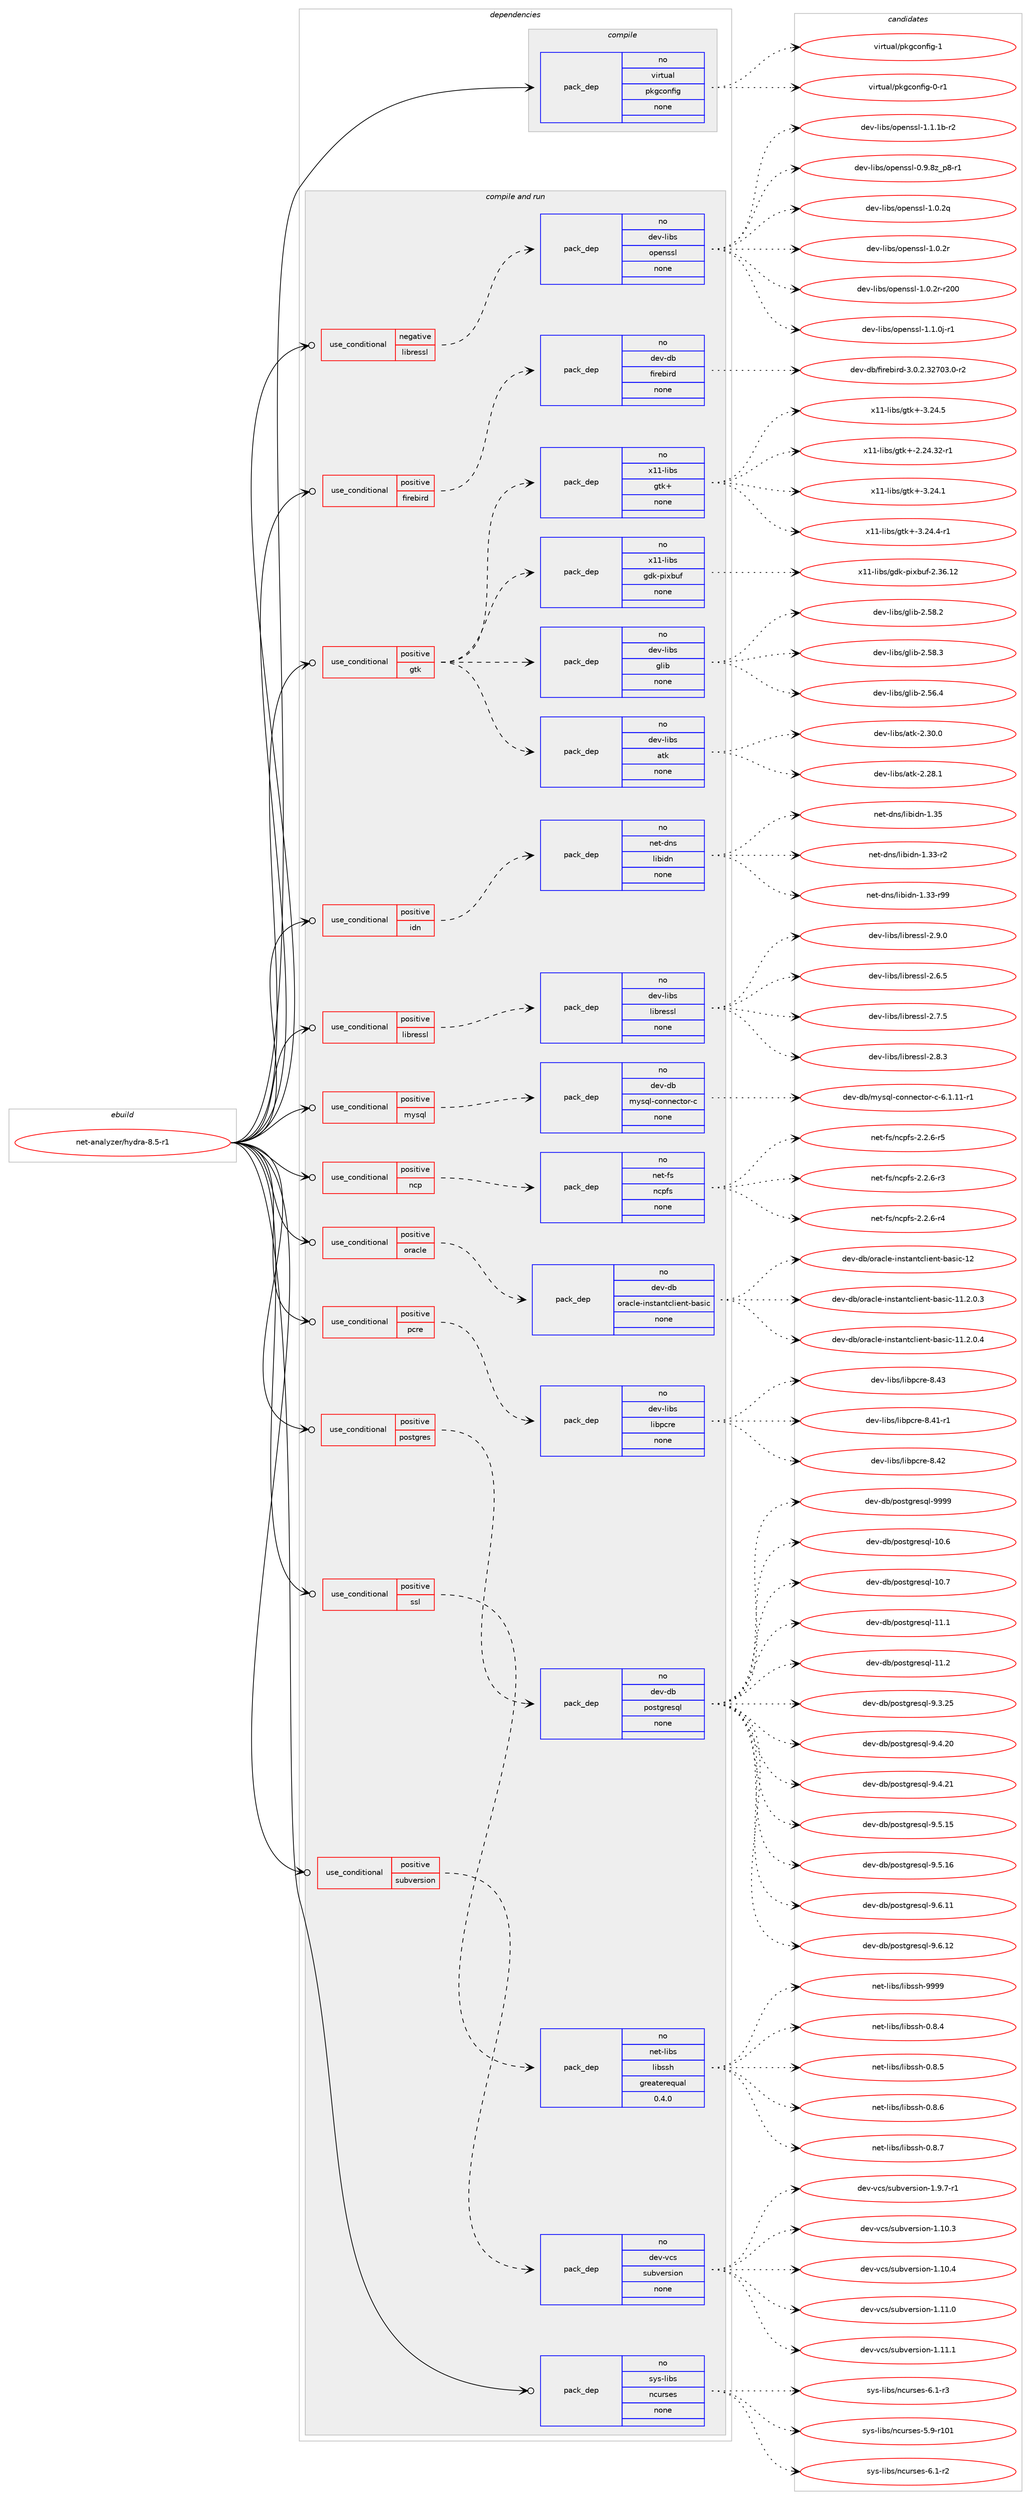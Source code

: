 digraph prolog {

# *************
# Graph options
# *************

newrank=true;
concentrate=true;
compound=true;
graph [rankdir=LR,fontname=Helvetica,fontsize=10,ranksep=1.5];#, ranksep=2.5, nodesep=0.2];
edge  [arrowhead=vee];
node  [fontname=Helvetica,fontsize=10];

# **********
# The ebuild
# **********

subgraph cluster_leftcol {
color=gray;
rank=same;
label=<<i>ebuild</i>>;
id [label="net-analyzer/hydra-8.5-r1", color=red, width=4, href="../net-analyzer/hydra-8.5-r1.svg"];
}

# ****************
# The dependencies
# ****************

subgraph cluster_midcol {
color=gray;
label=<<i>dependencies</i>>;
subgraph cluster_compile {
fillcolor="#eeeeee";
style=filled;
label=<<i>compile</i>>;
subgraph pack1174645 {
dependency1642972 [label=<<TABLE BORDER="0" CELLBORDER="1" CELLSPACING="0" CELLPADDING="4" WIDTH="220"><TR><TD ROWSPAN="6" CELLPADDING="30">pack_dep</TD></TR><TR><TD WIDTH="110">no</TD></TR><TR><TD>virtual</TD></TR><TR><TD>pkgconfig</TD></TR><TR><TD>none</TD></TR><TR><TD></TD></TR></TABLE>>, shape=none, color=blue];
}
id:e -> dependency1642972:w [weight=20,style="solid",arrowhead="vee"];
}
subgraph cluster_compileandrun {
fillcolor="#eeeeee";
style=filled;
label=<<i>compile and run</i>>;
subgraph cond441787 {
dependency1642973 [label=<<TABLE BORDER="0" CELLBORDER="1" CELLSPACING="0" CELLPADDING="4"><TR><TD ROWSPAN="3" CELLPADDING="10">use_conditional</TD></TR><TR><TD>negative</TD></TR><TR><TD>libressl</TD></TR></TABLE>>, shape=none, color=red];
subgraph pack1174646 {
dependency1642974 [label=<<TABLE BORDER="0" CELLBORDER="1" CELLSPACING="0" CELLPADDING="4" WIDTH="220"><TR><TD ROWSPAN="6" CELLPADDING="30">pack_dep</TD></TR><TR><TD WIDTH="110">no</TD></TR><TR><TD>dev-libs</TD></TR><TR><TD>openssl</TD></TR><TR><TD>none</TD></TR><TR><TD></TD></TR></TABLE>>, shape=none, color=blue];
}
dependency1642973:e -> dependency1642974:w [weight=20,style="dashed",arrowhead="vee"];
}
id:e -> dependency1642973:w [weight=20,style="solid",arrowhead="odotvee"];
subgraph cond441788 {
dependency1642975 [label=<<TABLE BORDER="0" CELLBORDER="1" CELLSPACING="0" CELLPADDING="4"><TR><TD ROWSPAN="3" CELLPADDING="10">use_conditional</TD></TR><TR><TD>positive</TD></TR><TR><TD>firebird</TD></TR></TABLE>>, shape=none, color=red];
subgraph pack1174647 {
dependency1642976 [label=<<TABLE BORDER="0" CELLBORDER="1" CELLSPACING="0" CELLPADDING="4" WIDTH="220"><TR><TD ROWSPAN="6" CELLPADDING="30">pack_dep</TD></TR><TR><TD WIDTH="110">no</TD></TR><TR><TD>dev-db</TD></TR><TR><TD>firebird</TD></TR><TR><TD>none</TD></TR><TR><TD></TD></TR></TABLE>>, shape=none, color=blue];
}
dependency1642975:e -> dependency1642976:w [weight=20,style="dashed",arrowhead="vee"];
}
id:e -> dependency1642975:w [weight=20,style="solid",arrowhead="odotvee"];
subgraph cond441789 {
dependency1642977 [label=<<TABLE BORDER="0" CELLBORDER="1" CELLSPACING="0" CELLPADDING="4"><TR><TD ROWSPAN="3" CELLPADDING="10">use_conditional</TD></TR><TR><TD>positive</TD></TR><TR><TD>gtk</TD></TR></TABLE>>, shape=none, color=red];
subgraph pack1174648 {
dependency1642978 [label=<<TABLE BORDER="0" CELLBORDER="1" CELLSPACING="0" CELLPADDING="4" WIDTH="220"><TR><TD ROWSPAN="6" CELLPADDING="30">pack_dep</TD></TR><TR><TD WIDTH="110">no</TD></TR><TR><TD>dev-libs</TD></TR><TR><TD>atk</TD></TR><TR><TD>none</TD></TR><TR><TD></TD></TR></TABLE>>, shape=none, color=blue];
}
dependency1642977:e -> dependency1642978:w [weight=20,style="dashed",arrowhead="vee"];
subgraph pack1174649 {
dependency1642979 [label=<<TABLE BORDER="0" CELLBORDER="1" CELLSPACING="0" CELLPADDING="4" WIDTH="220"><TR><TD ROWSPAN="6" CELLPADDING="30">pack_dep</TD></TR><TR><TD WIDTH="110">no</TD></TR><TR><TD>dev-libs</TD></TR><TR><TD>glib</TD></TR><TR><TD>none</TD></TR><TR><TD></TD></TR></TABLE>>, shape=none, color=blue];
}
dependency1642977:e -> dependency1642979:w [weight=20,style="dashed",arrowhead="vee"];
subgraph pack1174650 {
dependency1642980 [label=<<TABLE BORDER="0" CELLBORDER="1" CELLSPACING="0" CELLPADDING="4" WIDTH="220"><TR><TD ROWSPAN="6" CELLPADDING="30">pack_dep</TD></TR><TR><TD WIDTH="110">no</TD></TR><TR><TD>x11-libs</TD></TR><TR><TD>gdk-pixbuf</TD></TR><TR><TD>none</TD></TR><TR><TD></TD></TR></TABLE>>, shape=none, color=blue];
}
dependency1642977:e -> dependency1642980:w [weight=20,style="dashed",arrowhead="vee"];
subgraph pack1174651 {
dependency1642981 [label=<<TABLE BORDER="0" CELLBORDER="1" CELLSPACING="0" CELLPADDING="4" WIDTH="220"><TR><TD ROWSPAN="6" CELLPADDING="30">pack_dep</TD></TR><TR><TD WIDTH="110">no</TD></TR><TR><TD>x11-libs</TD></TR><TR><TD>gtk+</TD></TR><TR><TD>none</TD></TR><TR><TD></TD></TR></TABLE>>, shape=none, color=blue];
}
dependency1642977:e -> dependency1642981:w [weight=20,style="dashed",arrowhead="vee"];
}
id:e -> dependency1642977:w [weight=20,style="solid",arrowhead="odotvee"];
subgraph cond441790 {
dependency1642982 [label=<<TABLE BORDER="0" CELLBORDER="1" CELLSPACING="0" CELLPADDING="4"><TR><TD ROWSPAN="3" CELLPADDING="10">use_conditional</TD></TR><TR><TD>positive</TD></TR><TR><TD>idn</TD></TR></TABLE>>, shape=none, color=red];
subgraph pack1174652 {
dependency1642983 [label=<<TABLE BORDER="0" CELLBORDER="1" CELLSPACING="0" CELLPADDING="4" WIDTH="220"><TR><TD ROWSPAN="6" CELLPADDING="30">pack_dep</TD></TR><TR><TD WIDTH="110">no</TD></TR><TR><TD>net-dns</TD></TR><TR><TD>libidn</TD></TR><TR><TD>none</TD></TR><TR><TD></TD></TR></TABLE>>, shape=none, color=blue];
}
dependency1642982:e -> dependency1642983:w [weight=20,style="dashed",arrowhead="vee"];
}
id:e -> dependency1642982:w [weight=20,style="solid",arrowhead="odotvee"];
subgraph cond441791 {
dependency1642984 [label=<<TABLE BORDER="0" CELLBORDER="1" CELLSPACING="0" CELLPADDING="4"><TR><TD ROWSPAN="3" CELLPADDING="10">use_conditional</TD></TR><TR><TD>positive</TD></TR><TR><TD>libressl</TD></TR></TABLE>>, shape=none, color=red];
subgraph pack1174653 {
dependency1642985 [label=<<TABLE BORDER="0" CELLBORDER="1" CELLSPACING="0" CELLPADDING="4" WIDTH="220"><TR><TD ROWSPAN="6" CELLPADDING="30">pack_dep</TD></TR><TR><TD WIDTH="110">no</TD></TR><TR><TD>dev-libs</TD></TR><TR><TD>libressl</TD></TR><TR><TD>none</TD></TR><TR><TD></TD></TR></TABLE>>, shape=none, color=blue];
}
dependency1642984:e -> dependency1642985:w [weight=20,style="dashed",arrowhead="vee"];
}
id:e -> dependency1642984:w [weight=20,style="solid",arrowhead="odotvee"];
subgraph cond441792 {
dependency1642986 [label=<<TABLE BORDER="0" CELLBORDER="1" CELLSPACING="0" CELLPADDING="4"><TR><TD ROWSPAN="3" CELLPADDING="10">use_conditional</TD></TR><TR><TD>positive</TD></TR><TR><TD>mysql</TD></TR></TABLE>>, shape=none, color=red];
subgraph pack1174654 {
dependency1642987 [label=<<TABLE BORDER="0" CELLBORDER="1" CELLSPACING="0" CELLPADDING="4" WIDTH="220"><TR><TD ROWSPAN="6" CELLPADDING="30">pack_dep</TD></TR><TR><TD WIDTH="110">no</TD></TR><TR><TD>dev-db</TD></TR><TR><TD>mysql-connector-c</TD></TR><TR><TD>none</TD></TR><TR><TD></TD></TR></TABLE>>, shape=none, color=blue];
}
dependency1642986:e -> dependency1642987:w [weight=20,style="dashed",arrowhead="vee"];
}
id:e -> dependency1642986:w [weight=20,style="solid",arrowhead="odotvee"];
subgraph cond441793 {
dependency1642988 [label=<<TABLE BORDER="0" CELLBORDER="1" CELLSPACING="0" CELLPADDING="4"><TR><TD ROWSPAN="3" CELLPADDING="10">use_conditional</TD></TR><TR><TD>positive</TD></TR><TR><TD>ncp</TD></TR></TABLE>>, shape=none, color=red];
subgraph pack1174655 {
dependency1642989 [label=<<TABLE BORDER="0" CELLBORDER="1" CELLSPACING="0" CELLPADDING="4" WIDTH="220"><TR><TD ROWSPAN="6" CELLPADDING="30">pack_dep</TD></TR><TR><TD WIDTH="110">no</TD></TR><TR><TD>net-fs</TD></TR><TR><TD>ncpfs</TD></TR><TR><TD>none</TD></TR><TR><TD></TD></TR></TABLE>>, shape=none, color=blue];
}
dependency1642988:e -> dependency1642989:w [weight=20,style="dashed",arrowhead="vee"];
}
id:e -> dependency1642988:w [weight=20,style="solid",arrowhead="odotvee"];
subgraph cond441794 {
dependency1642990 [label=<<TABLE BORDER="0" CELLBORDER="1" CELLSPACING="0" CELLPADDING="4"><TR><TD ROWSPAN="3" CELLPADDING="10">use_conditional</TD></TR><TR><TD>positive</TD></TR><TR><TD>oracle</TD></TR></TABLE>>, shape=none, color=red];
subgraph pack1174656 {
dependency1642991 [label=<<TABLE BORDER="0" CELLBORDER="1" CELLSPACING="0" CELLPADDING="4" WIDTH="220"><TR><TD ROWSPAN="6" CELLPADDING="30">pack_dep</TD></TR><TR><TD WIDTH="110">no</TD></TR><TR><TD>dev-db</TD></TR><TR><TD>oracle-instantclient-basic</TD></TR><TR><TD>none</TD></TR><TR><TD></TD></TR></TABLE>>, shape=none, color=blue];
}
dependency1642990:e -> dependency1642991:w [weight=20,style="dashed",arrowhead="vee"];
}
id:e -> dependency1642990:w [weight=20,style="solid",arrowhead="odotvee"];
subgraph cond441795 {
dependency1642992 [label=<<TABLE BORDER="0" CELLBORDER="1" CELLSPACING="0" CELLPADDING="4"><TR><TD ROWSPAN="3" CELLPADDING="10">use_conditional</TD></TR><TR><TD>positive</TD></TR><TR><TD>pcre</TD></TR></TABLE>>, shape=none, color=red];
subgraph pack1174657 {
dependency1642993 [label=<<TABLE BORDER="0" CELLBORDER="1" CELLSPACING="0" CELLPADDING="4" WIDTH="220"><TR><TD ROWSPAN="6" CELLPADDING="30">pack_dep</TD></TR><TR><TD WIDTH="110">no</TD></TR><TR><TD>dev-libs</TD></TR><TR><TD>libpcre</TD></TR><TR><TD>none</TD></TR><TR><TD></TD></TR></TABLE>>, shape=none, color=blue];
}
dependency1642992:e -> dependency1642993:w [weight=20,style="dashed",arrowhead="vee"];
}
id:e -> dependency1642992:w [weight=20,style="solid",arrowhead="odotvee"];
subgraph cond441796 {
dependency1642994 [label=<<TABLE BORDER="0" CELLBORDER="1" CELLSPACING="0" CELLPADDING="4"><TR><TD ROWSPAN="3" CELLPADDING="10">use_conditional</TD></TR><TR><TD>positive</TD></TR><TR><TD>postgres</TD></TR></TABLE>>, shape=none, color=red];
subgraph pack1174658 {
dependency1642995 [label=<<TABLE BORDER="0" CELLBORDER="1" CELLSPACING="0" CELLPADDING="4" WIDTH="220"><TR><TD ROWSPAN="6" CELLPADDING="30">pack_dep</TD></TR><TR><TD WIDTH="110">no</TD></TR><TR><TD>dev-db</TD></TR><TR><TD>postgresql</TD></TR><TR><TD>none</TD></TR><TR><TD></TD></TR></TABLE>>, shape=none, color=blue];
}
dependency1642994:e -> dependency1642995:w [weight=20,style="dashed",arrowhead="vee"];
}
id:e -> dependency1642994:w [weight=20,style="solid",arrowhead="odotvee"];
subgraph cond441797 {
dependency1642996 [label=<<TABLE BORDER="0" CELLBORDER="1" CELLSPACING="0" CELLPADDING="4"><TR><TD ROWSPAN="3" CELLPADDING="10">use_conditional</TD></TR><TR><TD>positive</TD></TR><TR><TD>ssl</TD></TR></TABLE>>, shape=none, color=red];
subgraph pack1174659 {
dependency1642997 [label=<<TABLE BORDER="0" CELLBORDER="1" CELLSPACING="0" CELLPADDING="4" WIDTH="220"><TR><TD ROWSPAN="6" CELLPADDING="30">pack_dep</TD></TR><TR><TD WIDTH="110">no</TD></TR><TR><TD>net-libs</TD></TR><TR><TD>libssh</TD></TR><TR><TD>greaterequal</TD></TR><TR><TD>0.4.0</TD></TR></TABLE>>, shape=none, color=blue];
}
dependency1642996:e -> dependency1642997:w [weight=20,style="dashed",arrowhead="vee"];
}
id:e -> dependency1642996:w [weight=20,style="solid",arrowhead="odotvee"];
subgraph cond441798 {
dependency1642998 [label=<<TABLE BORDER="0" CELLBORDER="1" CELLSPACING="0" CELLPADDING="4"><TR><TD ROWSPAN="3" CELLPADDING="10">use_conditional</TD></TR><TR><TD>positive</TD></TR><TR><TD>subversion</TD></TR></TABLE>>, shape=none, color=red];
subgraph pack1174660 {
dependency1642999 [label=<<TABLE BORDER="0" CELLBORDER="1" CELLSPACING="0" CELLPADDING="4" WIDTH="220"><TR><TD ROWSPAN="6" CELLPADDING="30">pack_dep</TD></TR><TR><TD WIDTH="110">no</TD></TR><TR><TD>dev-vcs</TD></TR><TR><TD>subversion</TD></TR><TR><TD>none</TD></TR><TR><TD></TD></TR></TABLE>>, shape=none, color=blue];
}
dependency1642998:e -> dependency1642999:w [weight=20,style="dashed",arrowhead="vee"];
}
id:e -> dependency1642998:w [weight=20,style="solid",arrowhead="odotvee"];
subgraph pack1174661 {
dependency1643000 [label=<<TABLE BORDER="0" CELLBORDER="1" CELLSPACING="0" CELLPADDING="4" WIDTH="220"><TR><TD ROWSPAN="6" CELLPADDING="30">pack_dep</TD></TR><TR><TD WIDTH="110">no</TD></TR><TR><TD>sys-libs</TD></TR><TR><TD>ncurses</TD></TR><TR><TD>none</TD></TR><TR><TD></TD></TR></TABLE>>, shape=none, color=blue];
}
id:e -> dependency1643000:w [weight=20,style="solid",arrowhead="odotvee"];
}
subgraph cluster_run {
fillcolor="#eeeeee";
style=filled;
label=<<i>run</i>>;
}
}

# **************
# The candidates
# **************

subgraph cluster_choices {
rank=same;
color=gray;
label=<<i>candidates</i>>;

subgraph choice1174645 {
color=black;
nodesep=1;
choice11810511411611797108471121071039911111010210510345484511449 [label="virtual/pkgconfig-0-r1", color=red, width=4,href="../virtual/pkgconfig-0-r1.svg"];
choice1181051141161179710847112107103991111101021051034549 [label="virtual/pkgconfig-1", color=red, width=4,href="../virtual/pkgconfig-1.svg"];
dependency1642972:e -> choice11810511411611797108471121071039911111010210510345484511449:w [style=dotted,weight="100"];
dependency1642972:e -> choice1181051141161179710847112107103991111101021051034549:w [style=dotted,weight="100"];
}
subgraph choice1174646 {
color=black;
nodesep=1;
choice10010111845108105981154711111210111011511510845484657465612295112564511449 [label="dev-libs/openssl-0.9.8z_p8-r1", color=red, width=4,href="../dev-libs/openssl-0.9.8z_p8-r1.svg"];
choice100101118451081059811547111112101110115115108454946484650113 [label="dev-libs/openssl-1.0.2q", color=red, width=4,href="../dev-libs/openssl-1.0.2q.svg"];
choice100101118451081059811547111112101110115115108454946484650114 [label="dev-libs/openssl-1.0.2r", color=red, width=4,href="../dev-libs/openssl-1.0.2r.svg"];
choice10010111845108105981154711111210111011511510845494648465011445114504848 [label="dev-libs/openssl-1.0.2r-r200", color=red, width=4,href="../dev-libs/openssl-1.0.2r-r200.svg"];
choice1001011184510810598115471111121011101151151084549464946481064511449 [label="dev-libs/openssl-1.1.0j-r1", color=red, width=4,href="../dev-libs/openssl-1.1.0j-r1.svg"];
choice100101118451081059811547111112101110115115108454946494649984511450 [label="dev-libs/openssl-1.1.1b-r2", color=red, width=4,href="../dev-libs/openssl-1.1.1b-r2.svg"];
dependency1642974:e -> choice10010111845108105981154711111210111011511510845484657465612295112564511449:w [style=dotted,weight="100"];
dependency1642974:e -> choice100101118451081059811547111112101110115115108454946484650113:w [style=dotted,weight="100"];
dependency1642974:e -> choice100101118451081059811547111112101110115115108454946484650114:w [style=dotted,weight="100"];
dependency1642974:e -> choice10010111845108105981154711111210111011511510845494648465011445114504848:w [style=dotted,weight="100"];
dependency1642974:e -> choice1001011184510810598115471111121011101151151084549464946481064511449:w [style=dotted,weight="100"];
dependency1642974:e -> choice100101118451081059811547111112101110115115108454946494649984511450:w [style=dotted,weight="100"];
}
subgraph choice1174647 {
color=black;
nodesep=1;
choice1001011184510098471021051141019810511410045514648465046515055485146484511450 [label="dev-db/firebird-3.0.2.32703.0-r2", color=red, width=4,href="../dev-db/firebird-3.0.2.32703.0-r2.svg"];
dependency1642976:e -> choice1001011184510098471021051141019810511410045514648465046515055485146484511450:w [style=dotted,weight="100"];
}
subgraph choice1174648 {
color=black;
nodesep=1;
choice1001011184510810598115479711610745504650564649 [label="dev-libs/atk-2.28.1", color=red, width=4,href="../dev-libs/atk-2.28.1.svg"];
choice1001011184510810598115479711610745504651484648 [label="dev-libs/atk-2.30.0", color=red, width=4,href="../dev-libs/atk-2.30.0.svg"];
dependency1642978:e -> choice1001011184510810598115479711610745504650564649:w [style=dotted,weight="100"];
dependency1642978:e -> choice1001011184510810598115479711610745504651484648:w [style=dotted,weight="100"];
}
subgraph choice1174649 {
color=black;
nodesep=1;
choice1001011184510810598115471031081059845504653544652 [label="dev-libs/glib-2.56.4", color=red, width=4,href="../dev-libs/glib-2.56.4.svg"];
choice1001011184510810598115471031081059845504653564650 [label="dev-libs/glib-2.58.2", color=red, width=4,href="../dev-libs/glib-2.58.2.svg"];
choice1001011184510810598115471031081059845504653564651 [label="dev-libs/glib-2.58.3", color=red, width=4,href="../dev-libs/glib-2.58.3.svg"];
dependency1642979:e -> choice1001011184510810598115471031081059845504653544652:w [style=dotted,weight="100"];
dependency1642979:e -> choice1001011184510810598115471031081059845504653564650:w [style=dotted,weight="100"];
dependency1642979:e -> choice1001011184510810598115471031081059845504653564651:w [style=dotted,weight="100"];
}
subgraph choice1174650 {
color=black;
nodesep=1;
choice120494945108105981154710310010745112105120981171024550465154464950 [label="x11-libs/gdk-pixbuf-2.36.12", color=red, width=4,href="../x11-libs/gdk-pixbuf-2.36.12.svg"];
dependency1642980:e -> choice120494945108105981154710310010745112105120981171024550465154464950:w [style=dotted,weight="100"];
}
subgraph choice1174651 {
color=black;
nodesep=1;
choice12049494510810598115471031161074345504650524651504511449 [label="x11-libs/gtk+-2.24.32-r1", color=red, width=4,href="../x11-libs/gtk+-2.24.32-r1.svg"];
choice12049494510810598115471031161074345514650524649 [label="x11-libs/gtk+-3.24.1", color=red, width=4,href="../x11-libs/gtk+-3.24.1.svg"];
choice120494945108105981154710311610743455146505246524511449 [label="x11-libs/gtk+-3.24.4-r1", color=red, width=4,href="../x11-libs/gtk+-3.24.4-r1.svg"];
choice12049494510810598115471031161074345514650524653 [label="x11-libs/gtk+-3.24.5", color=red, width=4,href="../x11-libs/gtk+-3.24.5.svg"];
dependency1642981:e -> choice12049494510810598115471031161074345504650524651504511449:w [style=dotted,weight="100"];
dependency1642981:e -> choice12049494510810598115471031161074345514650524649:w [style=dotted,weight="100"];
dependency1642981:e -> choice120494945108105981154710311610743455146505246524511449:w [style=dotted,weight="100"];
dependency1642981:e -> choice12049494510810598115471031161074345514650524653:w [style=dotted,weight="100"];
}
subgraph choice1174652 {
color=black;
nodesep=1;
choice11010111645100110115471081059810510011045494651514511450 [label="net-dns/libidn-1.33-r2", color=red, width=4,href="../net-dns/libidn-1.33-r2.svg"];
choice1101011164510011011547108105981051001104549465151451145757 [label="net-dns/libidn-1.33-r99", color=red, width=4,href="../net-dns/libidn-1.33-r99.svg"];
choice1101011164510011011547108105981051001104549465153 [label="net-dns/libidn-1.35", color=red, width=4,href="../net-dns/libidn-1.35.svg"];
dependency1642983:e -> choice11010111645100110115471081059810510011045494651514511450:w [style=dotted,weight="100"];
dependency1642983:e -> choice1101011164510011011547108105981051001104549465151451145757:w [style=dotted,weight="100"];
dependency1642983:e -> choice1101011164510011011547108105981051001104549465153:w [style=dotted,weight="100"];
}
subgraph choice1174653 {
color=black;
nodesep=1;
choice10010111845108105981154710810598114101115115108455046544653 [label="dev-libs/libressl-2.6.5", color=red, width=4,href="../dev-libs/libressl-2.6.5.svg"];
choice10010111845108105981154710810598114101115115108455046554653 [label="dev-libs/libressl-2.7.5", color=red, width=4,href="../dev-libs/libressl-2.7.5.svg"];
choice10010111845108105981154710810598114101115115108455046564651 [label="dev-libs/libressl-2.8.3", color=red, width=4,href="../dev-libs/libressl-2.8.3.svg"];
choice10010111845108105981154710810598114101115115108455046574648 [label="dev-libs/libressl-2.9.0", color=red, width=4,href="../dev-libs/libressl-2.9.0.svg"];
dependency1642985:e -> choice10010111845108105981154710810598114101115115108455046544653:w [style=dotted,weight="100"];
dependency1642985:e -> choice10010111845108105981154710810598114101115115108455046554653:w [style=dotted,weight="100"];
dependency1642985:e -> choice10010111845108105981154710810598114101115115108455046564651:w [style=dotted,weight="100"];
dependency1642985:e -> choice10010111845108105981154710810598114101115115108455046574648:w [style=dotted,weight="100"];
}
subgraph choice1174654 {
color=black;
nodesep=1;
choice1001011184510098471091211151131084599111110110101991161111144599455446494649494511449 [label="dev-db/mysql-connector-c-6.1.11-r1", color=red, width=4,href="../dev-db/mysql-connector-c-6.1.11-r1.svg"];
dependency1642987:e -> choice1001011184510098471091211151131084599111110110101991161111144599455446494649494511449:w [style=dotted,weight="100"];
}
subgraph choice1174655 {
color=black;
nodesep=1;
choice1101011164510211547110991121021154550465046544511451 [label="net-fs/ncpfs-2.2.6-r3", color=red, width=4,href="../net-fs/ncpfs-2.2.6-r3.svg"];
choice1101011164510211547110991121021154550465046544511452 [label="net-fs/ncpfs-2.2.6-r4", color=red, width=4,href="../net-fs/ncpfs-2.2.6-r4.svg"];
choice1101011164510211547110991121021154550465046544511453 [label="net-fs/ncpfs-2.2.6-r5", color=red, width=4,href="../net-fs/ncpfs-2.2.6-r5.svg"];
dependency1642989:e -> choice1101011164510211547110991121021154550465046544511451:w [style=dotted,weight="100"];
dependency1642989:e -> choice1101011164510211547110991121021154550465046544511452:w [style=dotted,weight="100"];
dependency1642989:e -> choice1101011164510211547110991121021154550465046544511453:w [style=dotted,weight="100"];
}
subgraph choice1174656 {
color=black;
nodesep=1;
choice100101118451009847111114979910810145105110115116971101169910810510111011645989711510599454949465046484651 [label="dev-db/oracle-instantclient-basic-11.2.0.3", color=red, width=4,href="../dev-db/oracle-instantclient-basic-11.2.0.3.svg"];
choice100101118451009847111114979910810145105110115116971101169910810510111011645989711510599454949465046484652 [label="dev-db/oracle-instantclient-basic-11.2.0.4", color=red, width=4,href="../dev-db/oracle-instantclient-basic-11.2.0.4.svg"];
choice100101118451009847111114979910810145105110115116971101169910810510111011645989711510599454950 [label="dev-db/oracle-instantclient-basic-12", color=red, width=4,href="../dev-db/oracle-instantclient-basic-12.svg"];
dependency1642991:e -> choice100101118451009847111114979910810145105110115116971101169910810510111011645989711510599454949465046484651:w [style=dotted,weight="100"];
dependency1642991:e -> choice100101118451009847111114979910810145105110115116971101169910810510111011645989711510599454949465046484652:w [style=dotted,weight="100"];
dependency1642991:e -> choice100101118451009847111114979910810145105110115116971101169910810510111011645989711510599454950:w [style=dotted,weight="100"];
}
subgraph choice1174657 {
color=black;
nodesep=1;
choice100101118451081059811547108105981129911410145564652494511449 [label="dev-libs/libpcre-8.41-r1", color=red, width=4,href="../dev-libs/libpcre-8.41-r1.svg"];
choice10010111845108105981154710810598112991141014556465250 [label="dev-libs/libpcre-8.42", color=red, width=4,href="../dev-libs/libpcre-8.42.svg"];
choice10010111845108105981154710810598112991141014556465251 [label="dev-libs/libpcre-8.43", color=red, width=4,href="../dev-libs/libpcre-8.43.svg"];
dependency1642993:e -> choice100101118451081059811547108105981129911410145564652494511449:w [style=dotted,weight="100"];
dependency1642993:e -> choice10010111845108105981154710810598112991141014556465250:w [style=dotted,weight="100"];
dependency1642993:e -> choice10010111845108105981154710810598112991141014556465251:w [style=dotted,weight="100"];
}
subgraph choice1174658 {
color=black;
nodesep=1;
choice1001011184510098471121111151161031141011151131084549484654 [label="dev-db/postgresql-10.6", color=red, width=4,href="../dev-db/postgresql-10.6.svg"];
choice1001011184510098471121111151161031141011151131084549484655 [label="dev-db/postgresql-10.7", color=red, width=4,href="../dev-db/postgresql-10.7.svg"];
choice1001011184510098471121111151161031141011151131084549494649 [label="dev-db/postgresql-11.1", color=red, width=4,href="../dev-db/postgresql-11.1.svg"];
choice1001011184510098471121111151161031141011151131084549494650 [label="dev-db/postgresql-11.2", color=red, width=4,href="../dev-db/postgresql-11.2.svg"];
choice10010111845100984711211111511610311410111511310845574651465053 [label="dev-db/postgresql-9.3.25", color=red, width=4,href="../dev-db/postgresql-9.3.25.svg"];
choice10010111845100984711211111511610311410111511310845574652465048 [label="dev-db/postgresql-9.4.20", color=red, width=4,href="../dev-db/postgresql-9.4.20.svg"];
choice10010111845100984711211111511610311410111511310845574652465049 [label="dev-db/postgresql-9.4.21", color=red, width=4,href="../dev-db/postgresql-9.4.21.svg"];
choice10010111845100984711211111511610311410111511310845574653464953 [label="dev-db/postgresql-9.5.15", color=red, width=4,href="../dev-db/postgresql-9.5.15.svg"];
choice10010111845100984711211111511610311410111511310845574653464954 [label="dev-db/postgresql-9.5.16", color=red, width=4,href="../dev-db/postgresql-9.5.16.svg"];
choice10010111845100984711211111511610311410111511310845574654464949 [label="dev-db/postgresql-9.6.11", color=red, width=4,href="../dev-db/postgresql-9.6.11.svg"];
choice10010111845100984711211111511610311410111511310845574654464950 [label="dev-db/postgresql-9.6.12", color=red, width=4,href="../dev-db/postgresql-9.6.12.svg"];
choice1001011184510098471121111151161031141011151131084557575757 [label="dev-db/postgresql-9999", color=red, width=4,href="../dev-db/postgresql-9999.svg"];
dependency1642995:e -> choice1001011184510098471121111151161031141011151131084549484654:w [style=dotted,weight="100"];
dependency1642995:e -> choice1001011184510098471121111151161031141011151131084549484655:w [style=dotted,weight="100"];
dependency1642995:e -> choice1001011184510098471121111151161031141011151131084549494649:w [style=dotted,weight="100"];
dependency1642995:e -> choice1001011184510098471121111151161031141011151131084549494650:w [style=dotted,weight="100"];
dependency1642995:e -> choice10010111845100984711211111511610311410111511310845574651465053:w [style=dotted,weight="100"];
dependency1642995:e -> choice10010111845100984711211111511610311410111511310845574652465048:w [style=dotted,weight="100"];
dependency1642995:e -> choice10010111845100984711211111511610311410111511310845574652465049:w [style=dotted,weight="100"];
dependency1642995:e -> choice10010111845100984711211111511610311410111511310845574653464953:w [style=dotted,weight="100"];
dependency1642995:e -> choice10010111845100984711211111511610311410111511310845574653464954:w [style=dotted,weight="100"];
dependency1642995:e -> choice10010111845100984711211111511610311410111511310845574654464949:w [style=dotted,weight="100"];
dependency1642995:e -> choice10010111845100984711211111511610311410111511310845574654464950:w [style=dotted,weight="100"];
dependency1642995:e -> choice1001011184510098471121111151161031141011151131084557575757:w [style=dotted,weight="100"];
}
subgraph choice1174659 {
color=black;
nodesep=1;
choice11010111645108105981154710810598115115104454846564652 [label="net-libs/libssh-0.8.4", color=red, width=4,href="../net-libs/libssh-0.8.4.svg"];
choice11010111645108105981154710810598115115104454846564653 [label="net-libs/libssh-0.8.5", color=red, width=4,href="../net-libs/libssh-0.8.5.svg"];
choice11010111645108105981154710810598115115104454846564654 [label="net-libs/libssh-0.8.6", color=red, width=4,href="../net-libs/libssh-0.8.6.svg"];
choice11010111645108105981154710810598115115104454846564655 [label="net-libs/libssh-0.8.7", color=red, width=4,href="../net-libs/libssh-0.8.7.svg"];
choice110101116451081059811547108105981151151044557575757 [label="net-libs/libssh-9999", color=red, width=4,href="../net-libs/libssh-9999.svg"];
dependency1642997:e -> choice11010111645108105981154710810598115115104454846564652:w [style=dotted,weight="100"];
dependency1642997:e -> choice11010111645108105981154710810598115115104454846564653:w [style=dotted,weight="100"];
dependency1642997:e -> choice11010111645108105981154710810598115115104454846564654:w [style=dotted,weight="100"];
dependency1642997:e -> choice11010111645108105981154710810598115115104454846564655:w [style=dotted,weight="100"];
dependency1642997:e -> choice110101116451081059811547108105981151151044557575757:w [style=dotted,weight="100"];
}
subgraph choice1174660 {
color=black;
nodesep=1;
choice1001011184511899115471151179811810111411510511111045494649484651 [label="dev-vcs/subversion-1.10.3", color=red, width=4,href="../dev-vcs/subversion-1.10.3.svg"];
choice1001011184511899115471151179811810111411510511111045494649484652 [label="dev-vcs/subversion-1.10.4", color=red, width=4,href="../dev-vcs/subversion-1.10.4.svg"];
choice1001011184511899115471151179811810111411510511111045494649494648 [label="dev-vcs/subversion-1.11.0", color=red, width=4,href="../dev-vcs/subversion-1.11.0.svg"];
choice1001011184511899115471151179811810111411510511111045494649494649 [label="dev-vcs/subversion-1.11.1", color=red, width=4,href="../dev-vcs/subversion-1.11.1.svg"];
choice100101118451189911547115117981181011141151051111104549465746554511449 [label="dev-vcs/subversion-1.9.7-r1", color=red, width=4,href="../dev-vcs/subversion-1.9.7-r1.svg"];
dependency1642999:e -> choice1001011184511899115471151179811810111411510511111045494649484651:w [style=dotted,weight="100"];
dependency1642999:e -> choice1001011184511899115471151179811810111411510511111045494649484652:w [style=dotted,weight="100"];
dependency1642999:e -> choice1001011184511899115471151179811810111411510511111045494649494648:w [style=dotted,weight="100"];
dependency1642999:e -> choice1001011184511899115471151179811810111411510511111045494649494649:w [style=dotted,weight="100"];
dependency1642999:e -> choice100101118451189911547115117981181011141151051111104549465746554511449:w [style=dotted,weight="100"];
}
subgraph choice1174661 {
color=black;
nodesep=1;
choice115121115451081059811547110991171141151011154553465745114494849 [label="sys-libs/ncurses-5.9-r101", color=red, width=4,href="../sys-libs/ncurses-5.9-r101.svg"];
choice11512111545108105981154711099117114115101115455446494511450 [label="sys-libs/ncurses-6.1-r2", color=red, width=4,href="../sys-libs/ncurses-6.1-r2.svg"];
choice11512111545108105981154711099117114115101115455446494511451 [label="sys-libs/ncurses-6.1-r3", color=red, width=4,href="../sys-libs/ncurses-6.1-r3.svg"];
dependency1643000:e -> choice115121115451081059811547110991171141151011154553465745114494849:w [style=dotted,weight="100"];
dependency1643000:e -> choice11512111545108105981154711099117114115101115455446494511450:w [style=dotted,weight="100"];
dependency1643000:e -> choice11512111545108105981154711099117114115101115455446494511451:w [style=dotted,weight="100"];
}
}

}
